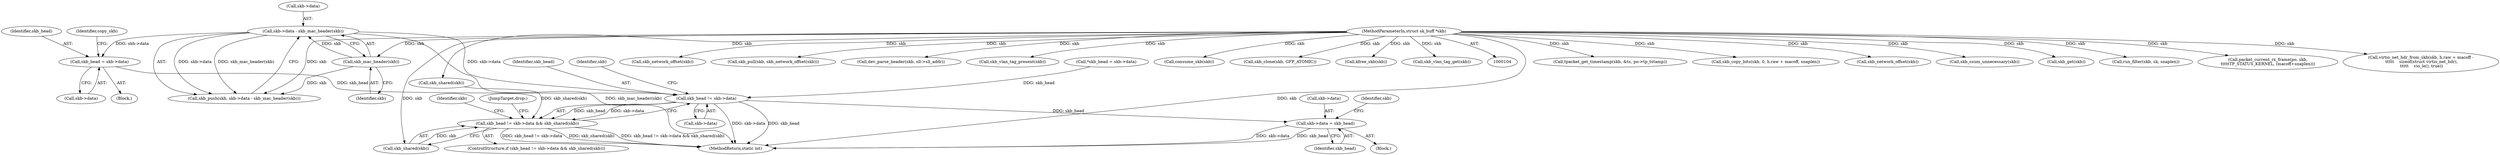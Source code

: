 digraph "0_linux_edbd58be15a957f6a760c4a514cd475217eb97fd@pointer" {
"1000374" [label="(Call,skb_head = skb->data)"];
"1000200" [label="(Call,skb->data - skb_mac_header(skb))"];
"1000204" [label="(Call,skb_mac_header(skb))"];
"1000105" [label="(MethodParameterIn,struct sk_buff *skb)"];
"1000969" [label="(Call,skb_head != skb->data)"];
"1000968" [label="(Call,skb_head != skb->data && skb_shared(skb))"];
"1000977" [label="(Call,skb->data = skb_head)"];
"1000572" [label="(Call,tpacket_get_timestamp(skb, &ts, po->tp_tstamp))"];
"1000977" [label="(Call,skb->data = skb_head)"];
"1000987" [label="(JumpTarget,drop:)"];
"1000198" [label="(Call,skb_push(skb, skb->data - skb_mac_header(skb)))"];
"1000559" [label="(Call,skb_copy_bits(skb, 0, h.raw + macoff, snaplen))"];
"1000374" [label="(Call,skb_head = skb->data)"];
"1000969" [label="(Call,skb_head != skb->data)"];
"1000971" [label="(Call,skb->data)"];
"1000294" [label="(Call,skb_network_offset(skb))"];
"1000256" [label="(Call,skb_csum_unnecessary(skb))"];
"1000360" [label="(Call,skb_shared(skb))"];
"1000372" [label="(Call,skb_get(skb))"];
"1000968" [label="(Call,skb_head != skb->data && skb_shared(skb))"];
"1000380" [label="(Identifier,copy_skb)"];
"1000205" [label="(Identifier,skb)"];
"1000225" [label="(Call,run_filter(skb, sk, snaplen))"];
"1000204" [label="(Call,skb_mac_header(skb))"];
"1000967" [label="(ControlStructure,if (skb_head != skb->data && skb_shared(skb)))"];
"1000970" [label="(Identifier,skb_head)"];
"1001022" [label="(MethodReturn,static int)"];
"1000468" [label="(Call,packet_current_rx_frame(po, skb,\n\t\t\t\t\tTP_STATUS_KERNEL, (macoff+snaplen)))"];
"1000538" [label="(Call,virtio_net_hdr_from_skb(skb, h.raw + macoff -\n \t\t\t\t\t    sizeof(struct virtio_net_hdr),\n \t\t\t\t\t    vio_le(), true))"];
"1000984" [label="(Identifier,skb)"];
"1000216" [label="(Call,skb_network_offset(skb))"];
"1000214" [label="(Call,skb_pull(skb, skb_network_offset(skb)))"];
"1000200" [label="(Call,skb->data - skb_mac_header(skb))"];
"1000376" [label="(Call,skb->data)"];
"1000375" [label="(Identifier,skb_head)"];
"1000853" [label="(Call,dev_parse_header(skb, sll->sll_addr))"];
"1000975" [label="(Identifier,skb)"];
"1000699" [label="(Call,skb_vlan_tag_present(skb))"];
"1000991" [label="(Call,consume_skb(skb))"];
"1000979" [label="(Identifier,skb)"];
"1000976" [label="(Block,)"];
"1000201" [label="(Call,skb->data)"];
"1000115" [label="(Call,*skb_head = skb->data)"];
"1000365" [label="(Call,skb_clone(skb, GFP_ATOMIC))"];
"1000974" [label="(Call,skb_shared(skb))"];
"1000978" [label="(Call,skb->data)"];
"1000994" [label="(Call,kfree_skb(skb))"];
"1000105" [label="(MethodParameterIn,struct sk_buff *skb)"];
"1000708" [label="(Call,skb_vlan_tag_get(skb))"];
"1000981" [label="(Identifier,skb_head)"];
"1000369" [label="(Block,)"];
"1000374" -> "1000369"  [label="AST: "];
"1000374" -> "1000376"  [label="CFG: "];
"1000375" -> "1000374"  [label="AST: "];
"1000376" -> "1000374"  [label="AST: "];
"1000380" -> "1000374"  [label="CFG: "];
"1000200" -> "1000374"  [label="DDG: skb->data"];
"1000374" -> "1000969"  [label="DDG: skb_head"];
"1000200" -> "1000198"  [label="AST: "];
"1000200" -> "1000204"  [label="CFG: "];
"1000201" -> "1000200"  [label="AST: "];
"1000204" -> "1000200"  [label="AST: "];
"1000198" -> "1000200"  [label="CFG: "];
"1000200" -> "1001022"  [label="DDG: skb_mac_header(skb)"];
"1000200" -> "1000198"  [label="DDG: skb->data"];
"1000200" -> "1000198"  [label="DDG: skb_mac_header(skb)"];
"1000204" -> "1000200"  [label="DDG: skb"];
"1000200" -> "1000969"  [label="DDG: skb->data"];
"1000204" -> "1000205"  [label="CFG: "];
"1000205" -> "1000204"  [label="AST: "];
"1000204" -> "1000198"  [label="DDG: skb"];
"1000105" -> "1000204"  [label="DDG: skb"];
"1000105" -> "1000104"  [label="AST: "];
"1000105" -> "1001022"  [label="DDG: skb"];
"1000105" -> "1000198"  [label="DDG: skb"];
"1000105" -> "1000214"  [label="DDG: skb"];
"1000105" -> "1000216"  [label="DDG: skb"];
"1000105" -> "1000225"  [label="DDG: skb"];
"1000105" -> "1000256"  [label="DDG: skb"];
"1000105" -> "1000294"  [label="DDG: skb"];
"1000105" -> "1000360"  [label="DDG: skb"];
"1000105" -> "1000365"  [label="DDG: skb"];
"1000105" -> "1000372"  [label="DDG: skb"];
"1000105" -> "1000468"  [label="DDG: skb"];
"1000105" -> "1000538"  [label="DDG: skb"];
"1000105" -> "1000559"  [label="DDG: skb"];
"1000105" -> "1000572"  [label="DDG: skb"];
"1000105" -> "1000699"  [label="DDG: skb"];
"1000105" -> "1000708"  [label="DDG: skb"];
"1000105" -> "1000853"  [label="DDG: skb"];
"1000105" -> "1000974"  [label="DDG: skb"];
"1000105" -> "1000991"  [label="DDG: skb"];
"1000105" -> "1000994"  [label="DDG: skb"];
"1000969" -> "1000968"  [label="AST: "];
"1000969" -> "1000971"  [label="CFG: "];
"1000970" -> "1000969"  [label="AST: "];
"1000971" -> "1000969"  [label="AST: "];
"1000975" -> "1000969"  [label="CFG: "];
"1000968" -> "1000969"  [label="CFG: "];
"1000969" -> "1001022"  [label="DDG: skb->data"];
"1000969" -> "1001022"  [label="DDG: skb_head"];
"1000969" -> "1000968"  [label="DDG: skb_head"];
"1000969" -> "1000968"  [label="DDG: skb->data"];
"1000115" -> "1000969"  [label="DDG: skb_head"];
"1000969" -> "1000977"  [label="DDG: skb_head"];
"1000968" -> "1000967"  [label="AST: "];
"1000968" -> "1000974"  [label="CFG: "];
"1000974" -> "1000968"  [label="AST: "];
"1000979" -> "1000968"  [label="CFG: "];
"1000987" -> "1000968"  [label="CFG: "];
"1000968" -> "1001022"  [label="DDG: skb_head != skb->data"];
"1000968" -> "1001022"  [label="DDG: skb_shared(skb)"];
"1000968" -> "1001022"  [label="DDG: skb_head != skb->data && skb_shared(skb)"];
"1000974" -> "1000968"  [label="DDG: skb"];
"1000360" -> "1000968"  [label="DDG: skb_shared(skb)"];
"1000977" -> "1000976"  [label="AST: "];
"1000977" -> "1000981"  [label="CFG: "];
"1000978" -> "1000977"  [label="AST: "];
"1000981" -> "1000977"  [label="AST: "];
"1000984" -> "1000977"  [label="CFG: "];
"1000977" -> "1001022"  [label="DDG: skb_head"];
"1000977" -> "1001022"  [label="DDG: skb->data"];
}
